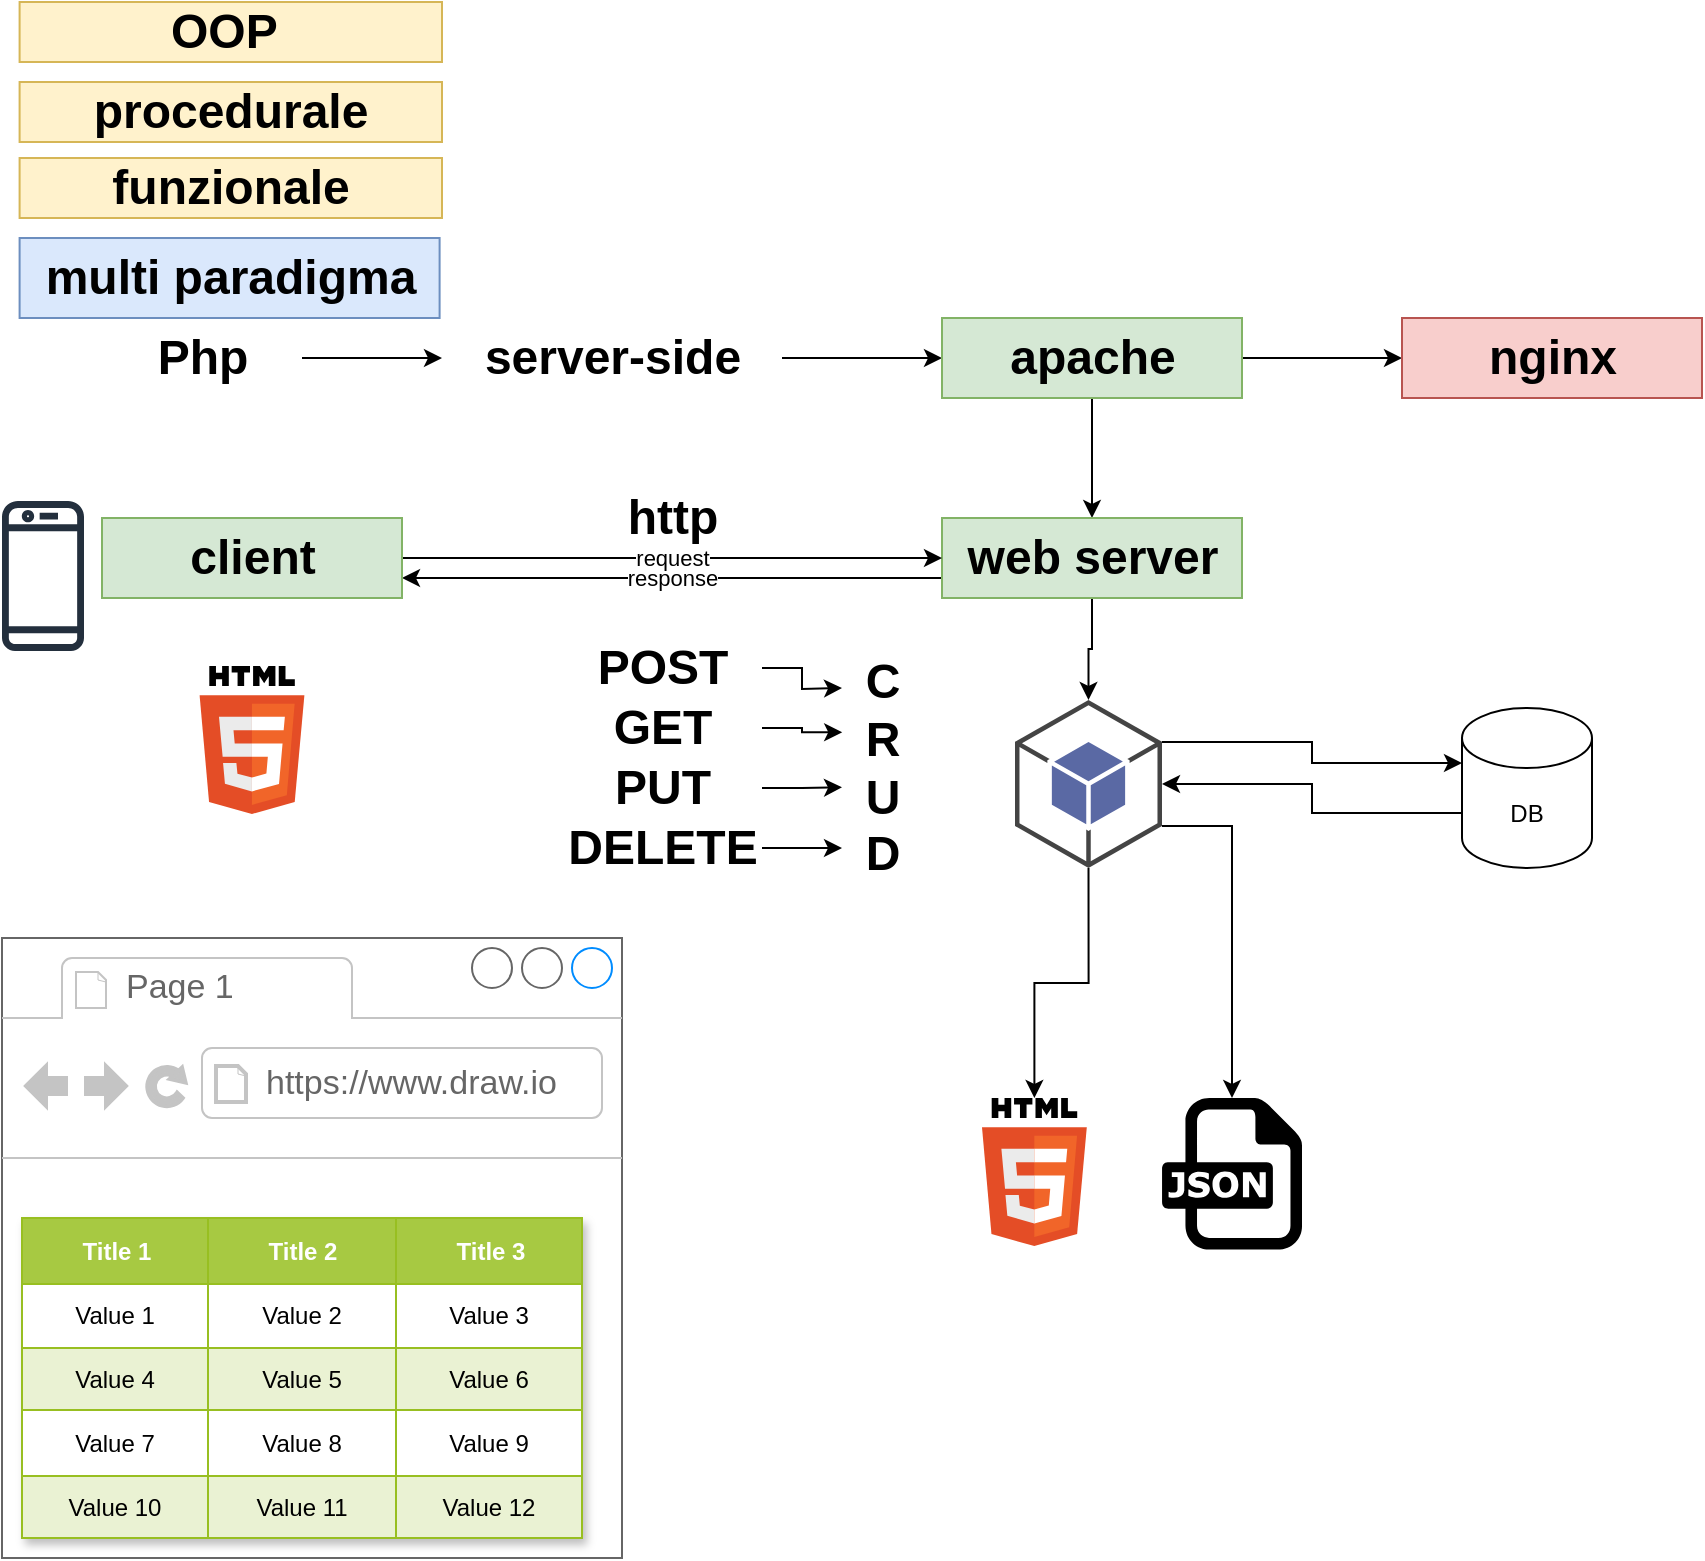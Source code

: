 <mxfile version="26.0.6">
  <diagram name="Pagina-1" id="kxqagtVsS983-61vKiD7">
    <mxGraphModel dx="1624" dy="940" grid="1" gridSize="10" guides="1" tooltips="1" connect="1" arrows="1" fold="1" page="1" pageScale="1" pageWidth="1169" pageHeight="827" math="0" shadow="0">
      <root>
        <mxCell id="0" />
        <mxCell id="1" parent="0" />
        <mxCell id="VVLR115FBgZNrEKpItkU-3" value="" style="edgeStyle=orthogonalEdgeStyle;rounded=0;orthogonalLoop=1;jettySize=auto;html=1;" edge="1" parent="1" source="VVLR115FBgZNrEKpItkU-1" target="VVLR115FBgZNrEKpItkU-2">
          <mxGeometry relative="1" as="geometry" />
        </mxCell>
        <mxCell id="VVLR115FBgZNrEKpItkU-1" value="Php" style="text;strokeColor=none;fillColor=none;html=1;fontSize=24;fontStyle=1;verticalAlign=middle;align=center;" vertex="1" parent="1">
          <mxGeometry x="70" y="170" width="100" height="40" as="geometry" />
        </mxCell>
        <mxCell id="VVLR115FBgZNrEKpItkU-5" value="" style="edgeStyle=orthogonalEdgeStyle;rounded=0;orthogonalLoop=1;jettySize=auto;html=1;" edge="1" parent="1" source="VVLR115FBgZNrEKpItkU-2" target="VVLR115FBgZNrEKpItkU-4">
          <mxGeometry relative="1" as="geometry" />
        </mxCell>
        <mxCell id="VVLR115FBgZNrEKpItkU-2" value="server-side" style="text;strokeColor=none;fillColor=none;html=1;fontSize=24;fontStyle=1;verticalAlign=middle;align=center;" vertex="1" parent="1">
          <mxGeometry x="240" y="170" width="170" height="40" as="geometry" />
        </mxCell>
        <mxCell id="VVLR115FBgZNrEKpItkU-7" value="" style="edgeStyle=orthogonalEdgeStyle;rounded=0;orthogonalLoop=1;jettySize=auto;html=1;" edge="1" parent="1" source="VVLR115FBgZNrEKpItkU-4" target="VVLR115FBgZNrEKpItkU-6">
          <mxGeometry relative="1" as="geometry" />
        </mxCell>
        <mxCell id="VVLR115FBgZNrEKpItkU-9" value="" style="edgeStyle=orthogonalEdgeStyle;rounded=0;orthogonalLoop=1;jettySize=auto;html=1;" edge="1" parent="1" source="VVLR115FBgZNrEKpItkU-4" target="VVLR115FBgZNrEKpItkU-8">
          <mxGeometry relative="1" as="geometry" />
        </mxCell>
        <mxCell id="VVLR115FBgZNrEKpItkU-4" value="apache" style="text;strokeColor=#82b366;fillColor=#d5e8d4;html=1;fontSize=24;fontStyle=1;verticalAlign=middle;align=center;" vertex="1" parent="1">
          <mxGeometry x="490" y="170" width="150" height="40" as="geometry" />
        </mxCell>
        <mxCell id="VVLR115FBgZNrEKpItkU-6" value="nginx" style="text;strokeColor=#b85450;fillColor=#f8cecc;html=1;fontSize=24;fontStyle=1;verticalAlign=middle;align=center;" vertex="1" parent="1">
          <mxGeometry x="720" y="170" width="150" height="40" as="geometry" />
        </mxCell>
        <mxCell id="VVLR115FBgZNrEKpItkU-52" value="response" style="edgeStyle=orthogonalEdgeStyle;rounded=0;orthogonalLoop=1;jettySize=auto;html=1;exitX=0;exitY=0.75;exitDx=0;exitDy=0;entryX=1;entryY=0.75;entryDx=0;entryDy=0;" edge="1" parent="1" source="VVLR115FBgZNrEKpItkU-8" target="VVLR115FBgZNrEKpItkU-10">
          <mxGeometry relative="1" as="geometry" />
        </mxCell>
        <mxCell id="VVLR115FBgZNrEKpItkU-54" style="edgeStyle=orthogonalEdgeStyle;rounded=0;orthogonalLoop=1;jettySize=auto;html=1;exitX=0.5;exitY=1;exitDx=0;exitDy=0;" edge="1" parent="1" source="VVLR115FBgZNrEKpItkU-8" target="VVLR115FBgZNrEKpItkU-51">
          <mxGeometry relative="1" as="geometry" />
        </mxCell>
        <mxCell id="VVLR115FBgZNrEKpItkU-8" value="web server" style="text;strokeColor=#82b366;fillColor=#d5e8d4;html=1;fontSize=24;fontStyle=1;verticalAlign=middle;align=center;" vertex="1" parent="1">
          <mxGeometry x="490" y="270" width="150" height="40" as="geometry" />
        </mxCell>
        <mxCell id="VVLR115FBgZNrEKpItkU-11" value="request" style="edgeStyle=orthogonalEdgeStyle;rounded=0;orthogonalLoop=1;jettySize=auto;html=1;exitX=1;exitY=0.5;exitDx=0;exitDy=0;entryX=0;entryY=0.5;entryDx=0;entryDy=0;" edge="1" parent="1" source="VVLR115FBgZNrEKpItkU-10" target="VVLR115FBgZNrEKpItkU-8">
          <mxGeometry relative="1" as="geometry" />
        </mxCell>
        <mxCell id="VVLR115FBgZNrEKpItkU-10" value="client" style="text;strokeColor=#82b366;fillColor=#d5e8d4;html=1;fontSize=24;fontStyle=1;verticalAlign=middle;align=center;" vertex="1" parent="1">
          <mxGeometry x="70" y="270" width="150" height="40" as="geometry" />
        </mxCell>
        <mxCell id="VVLR115FBgZNrEKpItkU-12" value="http" style="text;strokeColor=none;fillColor=none;html=1;fontSize=24;fontStyle=1;verticalAlign=middle;align=center;" vertex="1" parent="1">
          <mxGeometry x="320" y="260" width="70" height="20" as="geometry" />
        </mxCell>
        <mxCell id="VVLR115FBgZNrEKpItkU-15" value="GET" style="text;strokeColor=none;fillColor=none;html=1;fontSize=24;fontStyle=1;verticalAlign=middle;align=center;" vertex="1" parent="1">
          <mxGeometry x="300" y="355" width="100" height="40" as="geometry" />
        </mxCell>
        <mxCell id="VVLR115FBgZNrEKpItkU-20" style="edgeStyle=orthogonalEdgeStyle;rounded=0;orthogonalLoop=1;jettySize=auto;html=1;exitX=1;exitY=0.5;exitDx=0;exitDy=0;" edge="1" parent="1" source="VVLR115FBgZNrEKpItkU-16">
          <mxGeometry relative="1" as="geometry">
            <mxPoint x="440" y="355" as="targetPoint" />
          </mxGeometry>
        </mxCell>
        <mxCell id="VVLR115FBgZNrEKpItkU-16" value="POST" style="text;strokeColor=none;fillColor=none;html=1;fontSize=24;fontStyle=1;verticalAlign=middle;align=center;" vertex="1" parent="1">
          <mxGeometry x="300" y="325" width="100" height="40" as="geometry" />
        </mxCell>
        <mxCell id="VVLR115FBgZNrEKpItkU-17" value="PUT" style="text;strokeColor=none;fillColor=none;html=1;fontSize=24;fontStyle=1;verticalAlign=middle;align=center;" vertex="1" parent="1">
          <mxGeometry x="300" y="385" width="100" height="40" as="geometry" />
        </mxCell>
        <mxCell id="VVLR115FBgZNrEKpItkU-23" style="edgeStyle=orthogonalEdgeStyle;rounded=0;orthogonalLoop=1;jettySize=auto;html=1;exitX=1;exitY=0.5;exitDx=0;exitDy=0;" edge="1" parent="1" source="VVLR115FBgZNrEKpItkU-18">
          <mxGeometry relative="1" as="geometry">
            <mxPoint x="440" y="435.034" as="targetPoint" />
          </mxGeometry>
        </mxCell>
        <mxCell id="VVLR115FBgZNrEKpItkU-18" value="DELETE" style="text;strokeColor=none;fillColor=none;html=1;fontSize=24;fontStyle=1;verticalAlign=middle;align=center;" vertex="1" parent="1">
          <mxGeometry x="300" y="415" width="100" height="40" as="geometry" />
        </mxCell>
        <mxCell id="VVLR115FBgZNrEKpItkU-19" value="C&lt;div&gt;R&lt;/div&gt;&lt;div&gt;U&lt;/div&gt;&lt;div&gt;D&lt;/div&gt;" style="text;strokeColor=none;fillColor=none;html=1;fontSize=24;fontStyle=1;verticalAlign=middle;align=center;" vertex="1" parent="1">
          <mxGeometry x="410" y="375" width="100" height="40" as="geometry" />
        </mxCell>
        <mxCell id="VVLR115FBgZNrEKpItkU-21" style="edgeStyle=orthogonalEdgeStyle;rounded=0;orthogonalLoop=1;jettySize=auto;html=1;exitX=1;exitY=0.5;exitDx=0;exitDy=0;entryX=0.301;entryY=0.053;entryDx=0;entryDy=0;entryPerimeter=0;" edge="1" parent="1" source="VVLR115FBgZNrEKpItkU-15" target="VVLR115FBgZNrEKpItkU-19">
          <mxGeometry relative="1" as="geometry" />
        </mxCell>
        <mxCell id="VVLR115FBgZNrEKpItkU-22" style="edgeStyle=orthogonalEdgeStyle;rounded=0;orthogonalLoop=1;jettySize=auto;html=1;exitX=1;exitY=0.5;exitDx=0;exitDy=0;entryX=0.3;entryY=0.742;entryDx=0;entryDy=0;entryPerimeter=0;" edge="1" parent="1" source="VVLR115FBgZNrEKpItkU-17" target="VVLR115FBgZNrEKpItkU-19">
          <mxGeometry relative="1" as="geometry" />
        </mxCell>
        <mxCell id="VVLR115FBgZNrEKpItkU-56" style="edgeStyle=orthogonalEdgeStyle;rounded=0;orthogonalLoop=1;jettySize=auto;html=1;exitX=0;exitY=0;exitDx=0;exitDy=52.5;exitPerimeter=0;" edge="1" parent="1" source="VVLR115FBgZNrEKpItkU-24" target="VVLR115FBgZNrEKpItkU-51">
          <mxGeometry relative="1" as="geometry" />
        </mxCell>
        <mxCell id="VVLR115FBgZNrEKpItkU-24" value="DB" style="shape=cylinder3;whiteSpace=wrap;html=1;boundedLbl=1;backgroundOutline=1;size=15;" vertex="1" parent="1">
          <mxGeometry x="750" y="365" width="65" height="80" as="geometry" />
        </mxCell>
        <mxCell id="VVLR115FBgZNrEKpItkU-25" value="" style="dashed=0;outlineConnect=0;html=1;align=center;labelPosition=center;verticalLabelPosition=bottom;verticalAlign=top;shape=mxgraph.weblogos.html5" vertex="1" parent="1">
          <mxGeometry x="118.8" y="344" width="52.4" height="74" as="geometry" />
        </mxCell>
        <mxCell id="VVLR115FBgZNrEKpItkU-26" value="" style="strokeWidth=1;shadow=0;dashed=0;align=center;html=1;shape=mxgraph.mockup.containers.browserWindow;rSize=0;strokeColor=#666666;strokeColor2=#008cff;strokeColor3=#c4c4c4;mainText=,;recursiveResize=0;" vertex="1" parent="1">
          <mxGeometry x="20" y="480" width="310" height="310" as="geometry" />
        </mxCell>
        <mxCell id="VVLR115FBgZNrEKpItkU-27" value="Page 1" style="strokeWidth=1;shadow=0;dashed=0;align=center;html=1;shape=mxgraph.mockup.containers.anchor;fontSize=17;fontColor=#666666;align=left;whiteSpace=wrap;" vertex="1" parent="VVLR115FBgZNrEKpItkU-26">
          <mxGeometry x="60" y="12" width="110" height="26" as="geometry" />
        </mxCell>
        <mxCell id="VVLR115FBgZNrEKpItkU-28" value="https://www.draw.io" style="strokeWidth=1;shadow=0;dashed=0;align=center;html=1;shape=mxgraph.mockup.containers.anchor;rSize=0;fontSize=17;fontColor=#666666;align=left;" vertex="1" parent="VVLR115FBgZNrEKpItkU-26">
          <mxGeometry x="130" y="60" width="250" height="26" as="geometry" />
        </mxCell>
        <mxCell id="VVLR115FBgZNrEKpItkU-29" value="Assets" style="childLayout=tableLayout;recursiveResize=0;strokeColor=#98bf21;fillColor=#A7C942;shadow=1;" vertex="1" parent="VVLR115FBgZNrEKpItkU-26">
          <mxGeometry x="10" y="140" width="280" height="160" as="geometry" />
        </mxCell>
        <mxCell id="VVLR115FBgZNrEKpItkU-30" style="shape=tableRow;horizontal=0;startSize=0;swimlaneHead=0;swimlaneBody=0;top=0;left=0;bottom=0;right=0;dropTarget=0;collapsible=0;recursiveResize=0;expand=0;fontStyle=0;strokeColor=inherit;fillColor=#ffffff;" vertex="1" parent="VVLR115FBgZNrEKpItkU-29">
          <mxGeometry width="280" height="33" as="geometry" />
        </mxCell>
        <mxCell id="VVLR115FBgZNrEKpItkU-31" value="Title 1" style="connectable=0;recursiveResize=0;strokeColor=inherit;fillColor=#A7C942;align=center;fontStyle=1;fontColor=#FFFFFF;html=1;" vertex="1" parent="VVLR115FBgZNrEKpItkU-30">
          <mxGeometry width="93" height="33" as="geometry">
            <mxRectangle width="93" height="33" as="alternateBounds" />
          </mxGeometry>
        </mxCell>
        <mxCell id="VVLR115FBgZNrEKpItkU-32" value="Title 2" style="connectable=0;recursiveResize=0;strokeColor=inherit;fillColor=#A7C942;align=center;fontStyle=1;fontColor=#FFFFFF;html=1;" vertex="1" parent="VVLR115FBgZNrEKpItkU-30">
          <mxGeometry x="93" width="94" height="33" as="geometry">
            <mxRectangle width="94" height="33" as="alternateBounds" />
          </mxGeometry>
        </mxCell>
        <mxCell id="VVLR115FBgZNrEKpItkU-33" value="Title 3" style="connectable=0;recursiveResize=0;strokeColor=inherit;fillColor=#A7C942;align=center;fontStyle=1;fontColor=#FFFFFF;html=1;" vertex="1" parent="VVLR115FBgZNrEKpItkU-30">
          <mxGeometry x="187" width="93" height="33" as="geometry">
            <mxRectangle width="93" height="33" as="alternateBounds" />
          </mxGeometry>
        </mxCell>
        <mxCell id="VVLR115FBgZNrEKpItkU-34" value="" style="shape=tableRow;horizontal=0;startSize=0;swimlaneHead=0;swimlaneBody=0;top=0;left=0;bottom=0;right=0;dropTarget=0;collapsible=0;recursiveResize=0;expand=0;fontStyle=0;strokeColor=inherit;fillColor=#ffffff;" vertex="1" parent="VVLR115FBgZNrEKpItkU-29">
          <mxGeometry y="33" width="280" height="32" as="geometry" />
        </mxCell>
        <mxCell id="VVLR115FBgZNrEKpItkU-35" value="Value 1" style="connectable=0;recursiveResize=0;strokeColor=inherit;fillColor=inherit;align=center;whiteSpace=wrap;html=1;" vertex="1" parent="VVLR115FBgZNrEKpItkU-34">
          <mxGeometry width="93" height="32" as="geometry">
            <mxRectangle width="93" height="32" as="alternateBounds" />
          </mxGeometry>
        </mxCell>
        <mxCell id="VVLR115FBgZNrEKpItkU-36" value="Value 2" style="connectable=0;recursiveResize=0;strokeColor=inherit;fillColor=inherit;align=center;whiteSpace=wrap;html=1;" vertex="1" parent="VVLR115FBgZNrEKpItkU-34">
          <mxGeometry x="93" width="94" height="32" as="geometry">
            <mxRectangle width="94" height="32" as="alternateBounds" />
          </mxGeometry>
        </mxCell>
        <mxCell id="VVLR115FBgZNrEKpItkU-37" value="Value 3" style="connectable=0;recursiveResize=0;strokeColor=inherit;fillColor=inherit;align=center;whiteSpace=wrap;html=1;" vertex="1" parent="VVLR115FBgZNrEKpItkU-34">
          <mxGeometry x="187" width="93" height="32" as="geometry">
            <mxRectangle width="93" height="32" as="alternateBounds" />
          </mxGeometry>
        </mxCell>
        <mxCell id="VVLR115FBgZNrEKpItkU-38" value="" style="shape=tableRow;horizontal=0;startSize=0;swimlaneHead=0;swimlaneBody=0;top=0;left=0;bottom=0;right=0;dropTarget=0;collapsible=0;recursiveResize=0;expand=0;fontStyle=1;strokeColor=inherit;fillColor=#EAF2D3;" vertex="1" parent="VVLR115FBgZNrEKpItkU-29">
          <mxGeometry y="65" width="280" height="31" as="geometry" />
        </mxCell>
        <mxCell id="VVLR115FBgZNrEKpItkU-39" value="Value 4" style="connectable=0;recursiveResize=0;strokeColor=inherit;fillColor=inherit;whiteSpace=wrap;html=1;" vertex="1" parent="VVLR115FBgZNrEKpItkU-38">
          <mxGeometry width="93" height="31" as="geometry">
            <mxRectangle width="93" height="31" as="alternateBounds" />
          </mxGeometry>
        </mxCell>
        <mxCell id="VVLR115FBgZNrEKpItkU-40" value="Value 5" style="connectable=0;recursiveResize=0;strokeColor=inherit;fillColor=inherit;whiteSpace=wrap;html=1;" vertex="1" parent="VVLR115FBgZNrEKpItkU-38">
          <mxGeometry x="93" width="94" height="31" as="geometry">
            <mxRectangle width="94" height="31" as="alternateBounds" />
          </mxGeometry>
        </mxCell>
        <mxCell id="VVLR115FBgZNrEKpItkU-41" value="Value 6" style="connectable=0;recursiveResize=0;strokeColor=inherit;fillColor=inherit;whiteSpace=wrap;html=1;" vertex="1" parent="VVLR115FBgZNrEKpItkU-38">
          <mxGeometry x="187" width="93" height="31" as="geometry">
            <mxRectangle width="93" height="31" as="alternateBounds" />
          </mxGeometry>
        </mxCell>
        <mxCell id="VVLR115FBgZNrEKpItkU-42" value="" style="shape=tableRow;horizontal=0;startSize=0;swimlaneHead=0;swimlaneBody=0;top=0;left=0;bottom=0;right=0;dropTarget=0;collapsible=0;recursiveResize=0;expand=0;fontStyle=0;strokeColor=inherit;fillColor=#ffffff;" vertex="1" parent="VVLR115FBgZNrEKpItkU-29">
          <mxGeometry y="96" width="280" height="33" as="geometry" />
        </mxCell>
        <mxCell id="VVLR115FBgZNrEKpItkU-43" value="Value 7" style="connectable=0;recursiveResize=0;strokeColor=inherit;fillColor=inherit;fontStyle=0;align=center;whiteSpace=wrap;html=1;" vertex="1" parent="VVLR115FBgZNrEKpItkU-42">
          <mxGeometry width="93" height="33" as="geometry">
            <mxRectangle width="93" height="33" as="alternateBounds" />
          </mxGeometry>
        </mxCell>
        <mxCell id="VVLR115FBgZNrEKpItkU-44" value="Value 8" style="connectable=0;recursiveResize=0;strokeColor=inherit;fillColor=inherit;fontStyle=0;align=center;whiteSpace=wrap;html=1;" vertex="1" parent="VVLR115FBgZNrEKpItkU-42">
          <mxGeometry x="93" width="94" height="33" as="geometry">
            <mxRectangle width="94" height="33" as="alternateBounds" />
          </mxGeometry>
        </mxCell>
        <mxCell id="VVLR115FBgZNrEKpItkU-45" value="Value 9" style="connectable=0;recursiveResize=0;strokeColor=inherit;fillColor=inherit;fontStyle=0;align=center;whiteSpace=wrap;html=1;" vertex="1" parent="VVLR115FBgZNrEKpItkU-42">
          <mxGeometry x="187" width="93" height="33" as="geometry">
            <mxRectangle width="93" height="33" as="alternateBounds" />
          </mxGeometry>
        </mxCell>
        <mxCell id="VVLR115FBgZNrEKpItkU-46" value="" style="shape=tableRow;horizontal=0;startSize=0;swimlaneHead=0;swimlaneBody=0;top=0;left=0;bottom=0;right=0;dropTarget=0;collapsible=0;recursiveResize=0;expand=0;fontStyle=1;strokeColor=inherit;fillColor=#EAF2D3;" vertex="1" parent="VVLR115FBgZNrEKpItkU-29">
          <mxGeometry y="129" width="280" height="31" as="geometry" />
        </mxCell>
        <mxCell id="VVLR115FBgZNrEKpItkU-47" value="Value 10" style="connectable=0;recursiveResize=0;strokeColor=inherit;fillColor=inherit;whiteSpace=wrap;html=1;" vertex="1" parent="VVLR115FBgZNrEKpItkU-46">
          <mxGeometry width="93" height="31" as="geometry">
            <mxRectangle width="93" height="31" as="alternateBounds" />
          </mxGeometry>
        </mxCell>
        <mxCell id="VVLR115FBgZNrEKpItkU-48" value="Value 11" style="connectable=0;recursiveResize=0;strokeColor=inherit;fillColor=inherit;whiteSpace=wrap;html=1;" vertex="1" parent="VVLR115FBgZNrEKpItkU-46">
          <mxGeometry x="93" width="94" height="31" as="geometry">
            <mxRectangle width="94" height="31" as="alternateBounds" />
          </mxGeometry>
        </mxCell>
        <mxCell id="VVLR115FBgZNrEKpItkU-49" value="Value 12" style="connectable=0;recursiveResize=0;strokeColor=inherit;fillColor=inherit;whiteSpace=wrap;html=1;" vertex="1" parent="VVLR115FBgZNrEKpItkU-46">
          <mxGeometry x="187" width="93" height="31" as="geometry">
            <mxRectangle width="93" height="31" as="alternateBounds" />
          </mxGeometry>
        </mxCell>
        <mxCell id="VVLR115FBgZNrEKpItkU-58" style="edgeStyle=orthogonalEdgeStyle;rounded=0;orthogonalLoop=1;jettySize=auto;html=1;exitX=0.5;exitY=1;exitDx=0;exitDy=0;exitPerimeter=0;" edge="1" parent="1" source="VVLR115FBgZNrEKpItkU-51" target="VVLR115FBgZNrEKpItkU-57">
          <mxGeometry relative="1" as="geometry" />
        </mxCell>
        <mxCell id="VVLR115FBgZNrEKpItkU-68" style="edgeStyle=orthogonalEdgeStyle;rounded=0;orthogonalLoop=1;jettySize=auto;html=1;exitX=1;exitY=0.75;exitDx=0;exitDy=0;exitPerimeter=0;" edge="1" parent="1" source="VVLR115FBgZNrEKpItkU-51" target="VVLR115FBgZNrEKpItkU-67">
          <mxGeometry relative="1" as="geometry" />
        </mxCell>
        <mxCell id="VVLR115FBgZNrEKpItkU-51" value="" style="outlineConnect=0;dashed=0;verticalLabelPosition=bottom;verticalAlign=top;align=center;html=1;shape=mxgraph.aws3.android;fillColor=#5A69A4;gradientColor=none;" vertex="1" parent="1">
          <mxGeometry x="526.5" y="361" width="73.5" height="84" as="geometry" />
        </mxCell>
        <mxCell id="VVLR115FBgZNrEKpItkU-55" style="edgeStyle=orthogonalEdgeStyle;rounded=0;orthogonalLoop=1;jettySize=auto;html=1;exitX=1;exitY=0.25;exitDx=0;exitDy=0;exitPerimeter=0;entryX=0;entryY=0;entryDx=0;entryDy=27.5;entryPerimeter=0;" edge="1" parent="1" source="VVLR115FBgZNrEKpItkU-51" target="VVLR115FBgZNrEKpItkU-24">
          <mxGeometry relative="1" as="geometry" />
        </mxCell>
        <mxCell id="VVLR115FBgZNrEKpItkU-57" value="" style="dashed=0;outlineConnect=0;html=1;align=center;labelPosition=center;verticalLabelPosition=bottom;verticalAlign=top;shape=mxgraph.weblogos.html5" vertex="1" parent="1">
          <mxGeometry x="510" y="560" width="52.4" height="74" as="geometry" />
        </mxCell>
        <mxCell id="VVLR115FBgZNrEKpItkU-62" value="OOP&amp;nbsp;" style="text;strokeColor=#d6b656;fillColor=#fff2cc;html=1;fontSize=24;fontStyle=1;verticalAlign=middle;align=center;" vertex="1" parent="1">
          <mxGeometry x="28.8" y="12" width="211.2" height="30" as="geometry" />
        </mxCell>
        <mxCell id="VVLR115FBgZNrEKpItkU-63" value="procedurale" style="text;strokeColor=#d6b656;fillColor=#fff2cc;html=1;fontSize=24;fontStyle=1;verticalAlign=middle;align=center;" vertex="1" parent="1">
          <mxGeometry x="28.8" y="52" width="211.2" height="30" as="geometry" />
        </mxCell>
        <mxCell id="VVLR115FBgZNrEKpItkU-64" value="funzionale" style="text;strokeColor=#d6b656;fillColor=#fff2cc;html=1;fontSize=24;fontStyle=1;verticalAlign=middle;align=center;" vertex="1" parent="1">
          <mxGeometry x="28.8" y="90" width="211.2" height="30" as="geometry" />
        </mxCell>
        <mxCell id="VVLR115FBgZNrEKpItkU-65" value="multi paradigma" style="text;strokeColor=#6c8ebf;fillColor=#dae8fc;html=1;fontSize=24;fontStyle=1;verticalAlign=middle;align=center;" vertex="1" parent="1">
          <mxGeometry x="28.8" y="130" width="210" height="40" as="geometry" />
        </mxCell>
        <mxCell id="VVLR115FBgZNrEKpItkU-66" value="" style="sketch=0;outlineConnect=0;fontColor=#232F3E;gradientColor=none;fillColor=#232F3D;strokeColor=none;dashed=0;verticalLabelPosition=bottom;verticalAlign=top;align=center;html=1;fontSize=12;fontStyle=0;aspect=fixed;pointerEvents=1;shape=mxgraph.aws4.mobile_client;" vertex="1" parent="1">
          <mxGeometry x="20" y="260" width="41" height="78" as="geometry" />
        </mxCell>
        <mxCell id="VVLR115FBgZNrEKpItkU-67" value="" style="dashed=0;outlineConnect=0;html=1;align=center;labelPosition=center;verticalLabelPosition=bottom;verticalAlign=top;shape=mxgraph.weblogos.json" vertex="1" parent="1">
          <mxGeometry x="600" y="560" width="70" height="75.8" as="geometry" />
        </mxCell>
      </root>
    </mxGraphModel>
  </diagram>
</mxfile>
